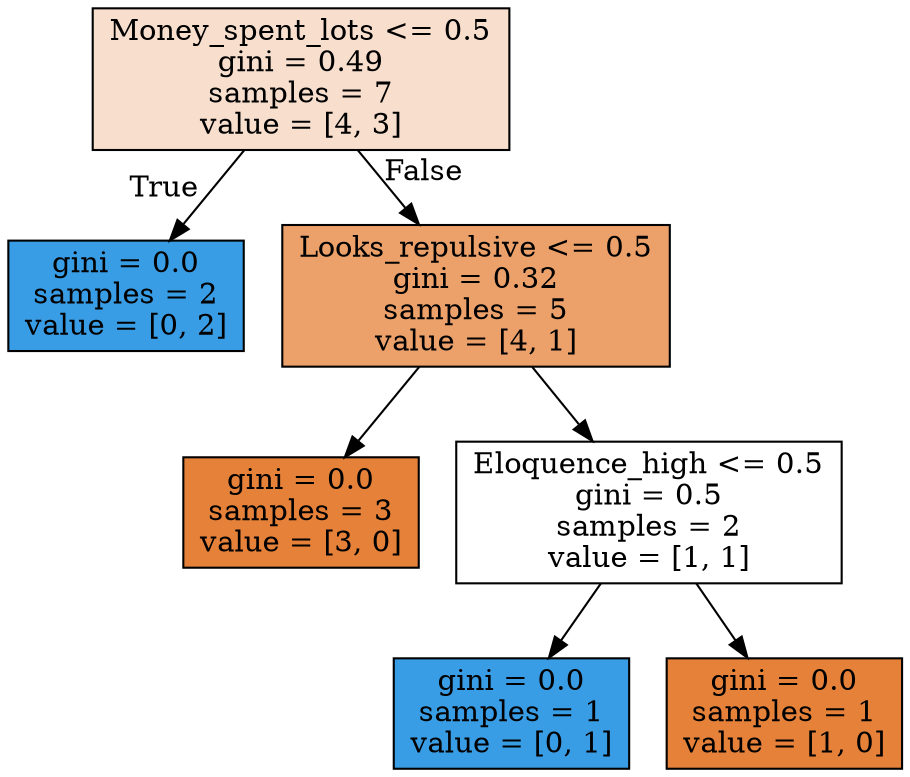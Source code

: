 digraph Tree {
node [shape=box, style="filled", color="black"] ;
0 [label="Money_spent_lots <= 0.5\ngini = 0.49\nsamples = 7\nvalue = [4, 3]", fillcolor="#e5813940"] ;
1 [label="gini = 0.0\nsamples = 2\nvalue = [0, 2]", fillcolor="#399de5ff"] ;
0 -> 1 [labeldistance=2.5, labelangle=45, headlabel="True"] ;
2 [label="Looks_repulsive <= 0.5\ngini = 0.32\nsamples = 5\nvalue = [4, 1]", fillcolor="#e58139bf"] ;
0 -> 2 [labeldistance=2.5, labelangle=-45, headlabel="False"] ;
3 [label="gini = 0.0\nsamples = 3\nvalue = [3, 0]", fillcolor="#e58139ff"] ;
2 -> 3 ;
4 [label="Eloquence_high <= 0.5\ngini = 0.5\nsamples = 2\nvalue = [1, 1]", fillcolor="#e5813900"] ;
2 -> 4 ;
5 [label="gini = 0.0\nsamples = 1\nvalue = [0, 1]", fillcolor="#399de5ff"] ;
4 -> 5 ;
6 [label="gini = 0.0\nsamples = 1\nvalue = [1, 0]", fillcolor="#e58139ff"] ;
4 -> 6 ;
}